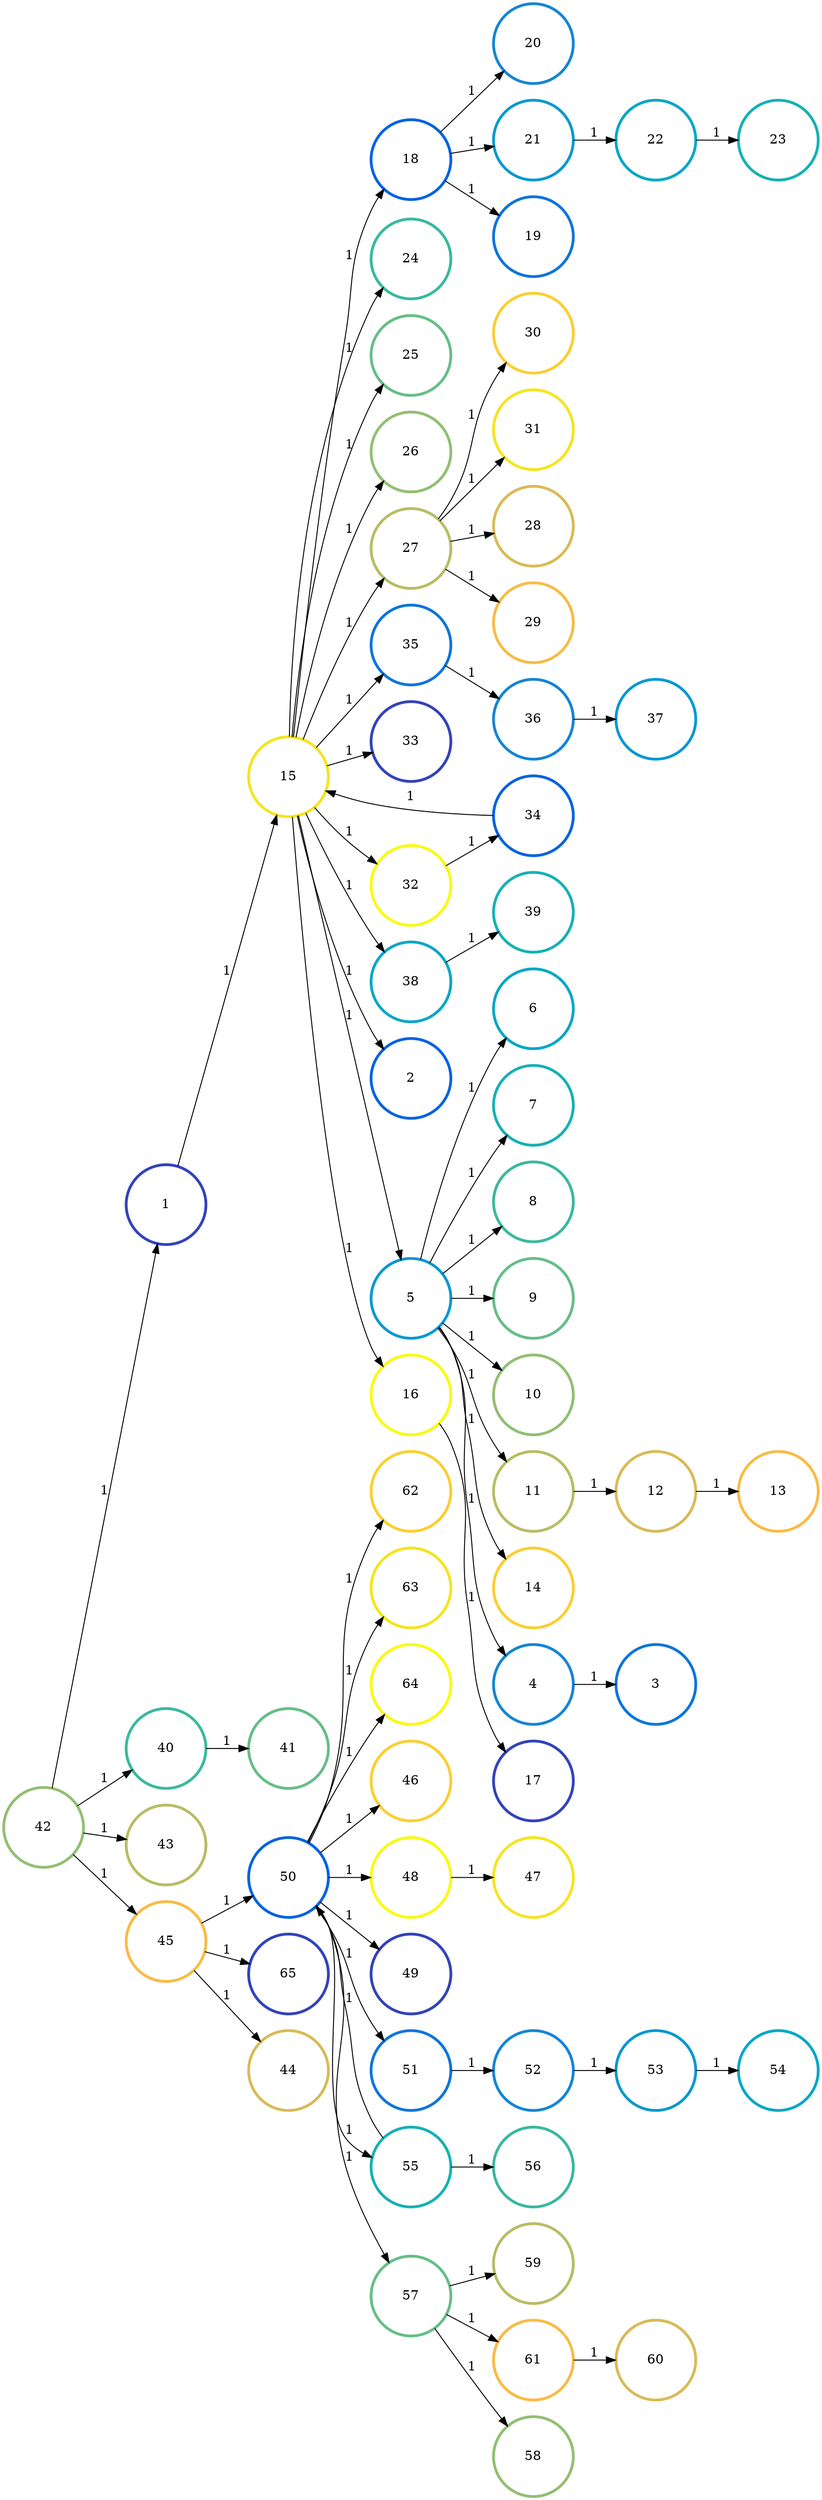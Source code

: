 digraph N {
	overlap="false"
	rankdir="LR"
	0 [label="1",width=1.2,height=1.2,style="",penwidth=3,color="#3243BA"]
	1 [label="2",width=1.2,height=1.2,style="",penwidth=3,color="#0363E1"]
	2 [label="3",width=1.2,height=1.2,style="",penwidth=3,color="#0D75DC"]
	3 [label="4",width=1.2,height=1.2,style="",penwidth=3,color="#1485D4"]
	4 [label="5",width=1.2,height=1.2,style="",penwidth=3,color="#0998D1"]
	5 [label="6",width=1.2,height=1.2,style="",penwidth=3,color="#06A7C6"]
	6 [label="7",width=1.2,height=1.2,style="",penwidth=3,color="#15B1B4"]
	7 [label="8",width=1.2,height=1.2,style="",penwidth=3,color="#38B99E"]
	8 [label="9",width=1.2,height=1.2,style="",penwidth=3,color="#65BE86"]
	9 [label="10",width=1.2,height=1.2,style="",penwidth=3,color="#92BF73"]
	10 [label="11",width=1.2,height=1.2,style="",penwidth=3,color="#B7BD64"]
	11 [label="12",width=1.2,height=1.2,style="",penwidth=3,color="#D9BA56"]
	12 [label="13",width=1.2,height=1.2,style="",penwidth=3,color="#F8BB44"]
	13 [label="14",width=1.2,height=1.2,style="",penwidth=3,color="#FCCE2E"]
	14 [label="15",width=1.2,height=1.2,style="",penwidth=3,color="#F5E41D"]
	15 [label="16",width=1.2,height=1.2,style="",penwidth=3,color="#F9FB0E"]
	16 [label="17",width=1.2,height=1.2,style="",penwidth=3,color="#3243BA"]
	17 [label="18",width=1.2,height=1.2,style="",penwidth=3,color="#0363E1"]
	18 [label="19",width=1.2,height=1.2,style="",penwidth=3,color="#0D75DC"]
	19 [label="20",width=1.2,height=1.2,style="",penwidth=3,color="#1485D4"]
	20 [label="21",width=1.2,height=1.2,style="",penwidth=3,color="#0998D1"]
	21 [label="22",width=1.2,height=1.2,style="",penwidth=3,color="#06A7C6"]
	22 [label="23",width=1.2,height=1.2,style="",penwidth=3,color="#15B1B4"]
	23 [label="24",width=1.2,height=1.2,style="",penwidth=3,color="#38B99E"]
	24 [label="25",width=1.2,height=1.2,style="",penwidth=3,color="#65BE86"]
	25 [label="26",width=1.2,height=1.2,style="",penwidth=3,color="#92BF73"]
	26 [label="27",width=1.2,height=1.2,style="",penwidth=3,color="#B7BD64"]
	27 [label="28",width=1.2,height=1.2,style="",penwidth=3,color="#D9BA56"]
	28 [label="29",width=1.2,height=1.2,style="",penwidth=3,color="#F8BB44"]
	29 [label="30",width=1.2,height=1.2,style="",penwidth=3,color="#FCCE2E"]
	30 [label="31",width=1.2,height=1.2,style="",penwidth=3,color="#F5E41D"]
	31 [label="32",width=1.2,height=1.2,style="",penwidth=3,color="#F9FB0E"]
	32 [label="33",width=1.2,height=1.2,style="",penwidth=3,color="#3243BA"]
	33 [label="34",width=1.2,height=1.2,style="",penwidth=3,color="#0363E1"]
	34 [label="35",width=1.2,height=1.2,style="",penwidth=3,color="#0D75DC"]
	35 [label="36",width=1.2,height=1.2,style="",penwidth=3,color="#1485D4"]
	36 [label="37",width=1.2,height=1.2,style="",penwidth=3,color="#0998D1"]
	37 [label="38",width=1.2,height=1.2,style="",penwidth=3,color="#06A7C6"]
	38 [label="39",width=1.2,height=1.2,style="",penwidth=3,color="#15B1B4"]
	39 [label="40",width=1.2,height=1.2,style="",penwidth=3,color="#38B99E"]
	40 [label="41",width=1.2,height=1.2,style="",penwidth=3,color="#65BE86"]
	41 [label="42",width=1.2,height=1.2,style="",penwidth=3,color="#92BF73"]
	42 [label="43",width=1.2,height=1.2,style="",penwidth=3,color="#B7BD64"]
	43 [label="44",width=1.2,height=1.2,style="",penwidth=3,color="#D9BA56"]
	44 [label="45",width=1.2,height=1.2,style="",penwidth=3,color="#F8BB44"]
	45 [label="46",width=1.2,height=1.2,style="",penwidth=3,color="#FCCE2E"]
	46 [label="47",width=1.2,height=1.2,style="",penwidth=3,color="#F5E41D"]
	47 [label="48",width=1.2,height=1.2,style="",penwidth=3,color="#F9FB0E"]
	48 [label="49",width=1.2,height=1.2,style="",penwidth=3,color="#3243BA"]
	49 [label="50",width=1.2,height=1.2,style="",penwidth=3,color="#0363E1"]
	50 [label="51",width=1.2,height=1.2,style="",penwidth=3,color="#0D75DC"]
	51 [label="52",width=1.2,height=1.2,style="",penwidth=3,color="#1485D4"]
	52 [label="53",width=1.2,height=1.2,style="",penwidth=3,color="#0998D1"]
	53 [label="54",width=1.2,height=1.2,style="",penwidth=3,color="#06A7C6"]
	54 [label="55",width=1.2,height=1.2,style="",penwidth=3,color="#15B1B4"]
	55 [label="56",width=1.2,height=1.2,style="",penwidth=3,color="#38B99E"]
	56 [label="57",width=1.2,height=1.2,style="",penwidth=3,color="#65BE86"]
	57 [label="58",width=1.2,height=1.2,style="",penwidth=3,color="#92BF73"]
	58 [label="59",width=1.2,height=1.2,style="",penwidth=3,color="#B7BD64"]
	59 [label="60",width=1.2,height=1.2,style="",penwidth=3,color="#D9BA56"]
	60 [label="61",width=1.2,height=1.2,style="",penwidth=3,color="#F8BB44"]
	61 [label="62",width=1.2,height=1.2,style="",penwidth=3,color="#FCCE2E"]
	62 [label="63",width=1.2,height=1.2,style="",penwidth=3,color="#F5E41D"]
	63 [label="64",width=1.2,height=1.2,style="",penwidth=3,color="#F9FB0E"]
	64 [label="65",width=1.2,height=1.2,style="",penwidth=3,color="#3243BA"]
	0 -> 14 [penwidth=1,color=black,label="1"]
	3 -> 2 [penwidth=1,color=black,label="1"]
	4 -> 3 [penwidth=1,color=black,label="1"]
	4 -> 5 [penwidth=1,color=black,label="1"]
	4 -> 6 [penwidth=1,color=black,label="1"]
	4 -> 7 [penwidth=1,color=black,label="1"]
	4 -> 8 [penwidth=1,color=black,label="1"]
	4 -> 9 [penwidth=1,color=black,label="1"]
	4 -> 10 [penwidth=1,color=black,label="1"]
	4 -> 13 [penwidth=1,color=black,label="1"]
	10 -> 11 [penwidth=1,color=black,label="1"]
	11 -> 12 [penwidth=1,color=black,label="1"]
	14 -> 1 [penwidth=1,color=black,label="1"]
	14 -> 4 [penwidth=1,color=black,label="1"]
	14 -> 15 [penwidth=1,color=black,label="1"]
	14 -> 17 [penwidth=1,color=black,label="1"]
	14 -> 23 [penwidth=1,color=black,label="1"]
	14 -> 24 [penwidth=1,color=black,label="1"]
	14 -> 25 [penwidth=1,color=black,label="1"]
	14 -> 26 [penwidth=1,color=black,label="1"]
	14 -> 31 [penwidth=1,color=black,label="1"]
	14 -> 32 [penwidth=1,color=black,label="1"]
	14 -> 34 [penwidth=1,color=black,label="1"]
	14 -> 37 [penwidth=1,color=black,label="1"]
	15 -> 16 [penwidth=1,color=black,label="1"]
	17 -> 18 [penwidth=1,color=black,label="1"]
	17 -> 19 [penwidth=1,color=black,label="1"]
	17 -> 20 [penwidth=1,color=black,label="1"]
	20 -> 21 [penwidth=1,color=black,label="1"]
	21 -> 22 [penwidth=1,color=black,label="1"]
	26 -> 27 [penwidth=1,color=black,label="1"]
	26 -> 28 [penwidth=1,color=black,label="1"]
	26 -> 29 [penwidth=1,color=black,label="1"]
	26 -> 30 [penwidth=1,color=black,label="1"]
	31 -> 33 [penwidth=1,color=black,label="1"]
	33 -> 14 [penwidth=1,color=black,label="1"]
	34 -> 35 [penwidth=1,color=black,label="1"]
	35 -> 36 [penwidth=1,color=black,label="1"]
	37 -> 38 [penwidth=1,color=black,label="1"]
	39 -> 40 [penwidth=1,color=black,label="1"]
	41 -> 0 [penwidth=1,color=black,label="1"]
	41 -> 39 [penwidth=1,color=black,label="1"]
	41 -> 42 [penwidth=1,color=black,label="1"]
	41 -> 44 [penwidth=1,color=black,label="1"]
	44 -> 43 [penwidth=1,color=black,label="1"]
	44 -> 49 [penwidth=1,color=black,label="1"]
	44 -> 64 [penwidth=1,color=black,label="1"]
	47 -> 46 [penwidth=1,color=black,label="1"]
	49 -> 45 [penwidth=1,color=black,label="1"]
	49 -> 47 [penwidth=1,color=black,label="1"]
	49 -> 48 [penwidth=1,color=black,label="1"]
	49 -> 50 [penwidth=1,color=black,label="1"]
	49 -> 54 [penwidth=1,color=black,label="1"]
	49 -> 56 [penwidth=1,color=black,label="1"]
	49 -> 61 [penwidth=1,color=black,label="1"]
	49 -> 62 [penwidth=1,color=black,label="1"]
	49 -> 63 [penwidth=1,color=black,label="1"]
	50 -> 51 [penwidth=1,color=black,label="1"]
	51 -> 52 [penwidth=1,color=black,label="1"]
	52 -> 53 [penwidth=1,color=black,label="1"]
	54 -> 49 [penwidth=1,color=black,label="1"]
	54 -> 55 [penwidth=1,color=black,label="1"]
	56 -> 57 [penwidth=1,color=black,label="1"]
	56 -> 58 [penwidth=1,color=black,label="1"]
	56 -> 60 [penwidth=1,color=black,label="1"]
	60 -> 59 [penwidth=1,color=black,label="1"]
}
